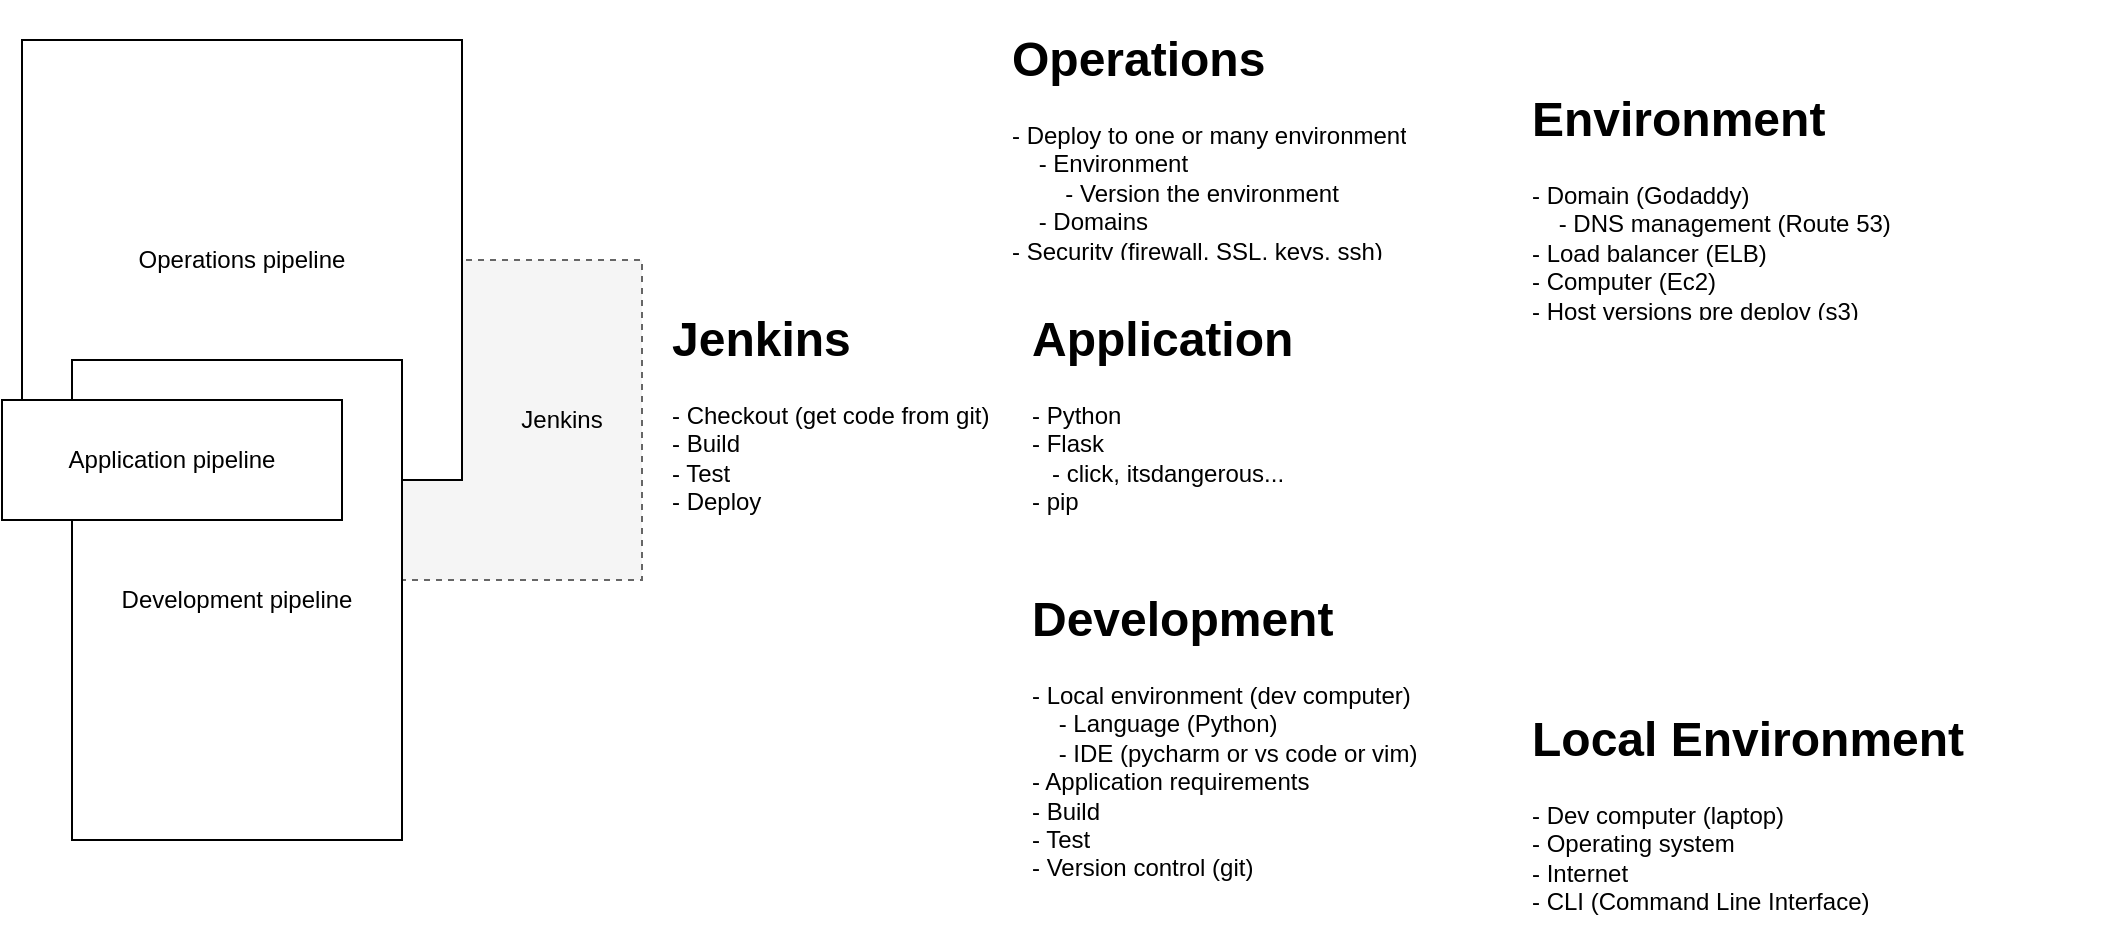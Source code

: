 <mxfile version="13.4.2" type="device"><diagram id="QiId-mGVUijbagfq11c9" name="Page-1"><mxGraphModel dx="859" dy="325" grid="1" gridSize="10" guides="1" tooltips="1" connect="1" arrows="1" fold="1" page="1" pageScale="1" pageWidth="850" pageHeight="1100" math="0" shadow="0"><root><mxCell id="0"/><mxCell id="1" parent="0"/><mxCell id="TuOW8GMIBnpZNLOgAEGe-8" value="" style="rounded=0;whiteSpace=wrap;html=1;dashed=1;fillColor=#f5f5f5;strokeColor=#666666;fontColor=#333333;" vertex="1" parent="1"><mxGeometry x="90" y="140" width="250" height="160" as="geometry"/></mxCell><mxCell id="TuOW8GMIBnpZNLOgAEGe-1" value="Operations pipeline" style="rounded=0;whiteSpace=wrap;html=1;" vertex="1" parent="1"><mxGeometry x="30" y="30" width="220" height="220" as="geometry"/></mxCell><mxCell id="TuOW8GMIBnpZNLOgAEGe-3" value="Development pipeline" style="rounded=0;whiteSpace=wrap;html=1;" vertex="1" parent="1"><mxGeometry x="55" y="190" width="165" height="240" as="geometry"/></mxCell><mxCell id="TuOW8GMIBnpZNLOgAEGe-2" value="Application pipeline" style="rounded=0;whiteSpace=wrap;html=1;" vertex="1" parent="1"><mxGeometry x="20" y="210" width="170" height="60" as="geometry"/></mxCell><mxCell id="TuOW8GMIBnpZNLOgAEGe-4" value="&lt;h1&gt;Application&lt;/h1&gt;&lt;p&gt;- Python&lt;br&gt;- Flask&lt;br&gt;&amp;nbsp; &amp;nbsp;- click, itsdangerous...&lt;br&gt;&lt;span&gt;- pip&lt;/span&gt;&lt;/p&gt;" style="text;html=1;strokeColor=none;fillColor=none;spacing=5;spacingTop=-20;whiteSpace=wrap;overflow=hidden;rounded=0;" vertex="1" parent="1"><mxGeometry x="530" y="160" width="190" height="140" as="geometry"/></mxCell><mxCell id="TuOW8GMIBnpZNLOgAEGe-5" value="&lt;h1&gt;Development&lt;/h1&gt;&lt;p&gt;- Local environment (dev computer)&lt;br&gt;&amp;nbsp; &amp;nbsp; - Language (Python)&lt;br&gt;&amp;nbsp; &amp;nbsp; - IDE (pycharm or vs code or vim)&lt;br&gt;- Application requirements&lt;br&gt;- Build&lt;br&gt;- Test&lt;br&gt;- Version control (git)&lt;/p&gt;" style="text;html=1;strokeColor=none;fillColor=none;spacing=5;spacingTop=-20;whiteSpace=wrap;overflow=hidden;rounded=0;" vertex="1" parent="1"><mxGeometry x="530" y="300" width="320" height="170" as="geometry"/></mxCell><mxCell id="TuOW8GMIBnpZNLOgAEGe-6" value="&lt;h1&gt;Operations&lt;/h1&gt;&lt;p&gt;- Deploy to one or many environment&lt;br&gt;&amp;nbsp; &amp;nbsp; - Environment&lt;br&gt;&amp;nbsp; &amp;nbsp; &amp;nbsp; &amp;nbsp; - Version the environment&lt;br&gt;&amp;nbsp; &amp;nbsp; - Domains&lt;br&gt;- Security (firewall, SSL, keys, ssh)&lt;br&gt;&lt;br&gt;&lt;/p&gt;" style="text;html=1;strokeColor=none;fillColor=none;spacing=5;spacingTop=-20;whiteSpace=wrap;overflow=hidden;rounded=0;" vertex="1" parent="1"><mxGeometry x="520" y="20" width="299" height="120" as="geometry"/></mxCell><mxCell id="TuOW8GMIBnpZNLOgAEGe-7" value="&lt;h1&gt;Jenkins&lt;/h1&gt;&lt;p&gt;- Checkout (get code from git)&lt;br&gt;- Build&lt;br&gt;- Test &lt;br&gt;- Deploy&lt;/p&gt;" style="text;html=1;strokeColor=none;fillColor=none;spacing=5;spacingTop=-20;whiteSpace=wrap;overflow=hidden;rounded=0;" vertex="1" parent="1"><mxGeometry x="350" y="160" width="190" height="120" as="geometry"/></mxCell><mxCell id="TuOW8GMIBnpZNLOgAEGe-9" value="Jenkins" style="text;html=1;strokeColor=none;fillColor=none;align=center;verticalAlign=middle;whiteSpace=wrap;rounded=0;" vertex="1" parent="1"><mxGeometry x="280" y="210" width="40" height="20" as="geometry"/></mxCell><mxCell id="TuOW8GMIBnpZNLOgAEGe-10" value="&lt;h1&gt;Environment&lt;/h1&gt;&lt;p&gt;- Domain (Godaddy)&lt;br&gt;&amp;nbsp; &amp;nbsp; - DNS management (Route 53)&lt;br&gt;- Load balancer (ELB)&lt;br&gt;- Computer (Ec2)&lt;br&gt;- Host versions pre deploy (s3)&lt;br&gt;&lt;br&gt;&lt;/p&gt;" style="text;html=1;strokeColor=none;fillColor=none;spacing=5;spacingTop=-20;whiteSpace=wrap;overflow=hidden;rounded=0;" vertex="1" parent="1"><mxGeometry x="780" y="50" width="299" height="120" as="geometry"/></mxCell><mxCell id="TuOW8GMIBnpZNLOgAEGe-11" value="&lt;h1&gt;Local Environment&lt;/h1&gt;&lt;p&gt;- Dev computer (laptop)&lt;br&gt;- Operating system&lt;br&gt;- Internet&lt;br&gt;- CLI (Command Line Interface)&lt;/p&gt;" style="text;html=1;strokeColor=none;fillColor=none;spacing=5;spacingTop=-20;whiteSpace=wrap;overflow=hidden;rounded=0;" vertex="1" parent="1"><mxGeometry x="780" y="360" width="299" height="120" as="geometry"/></mxCell></root></mxGraphModel></diagram></mxfile>